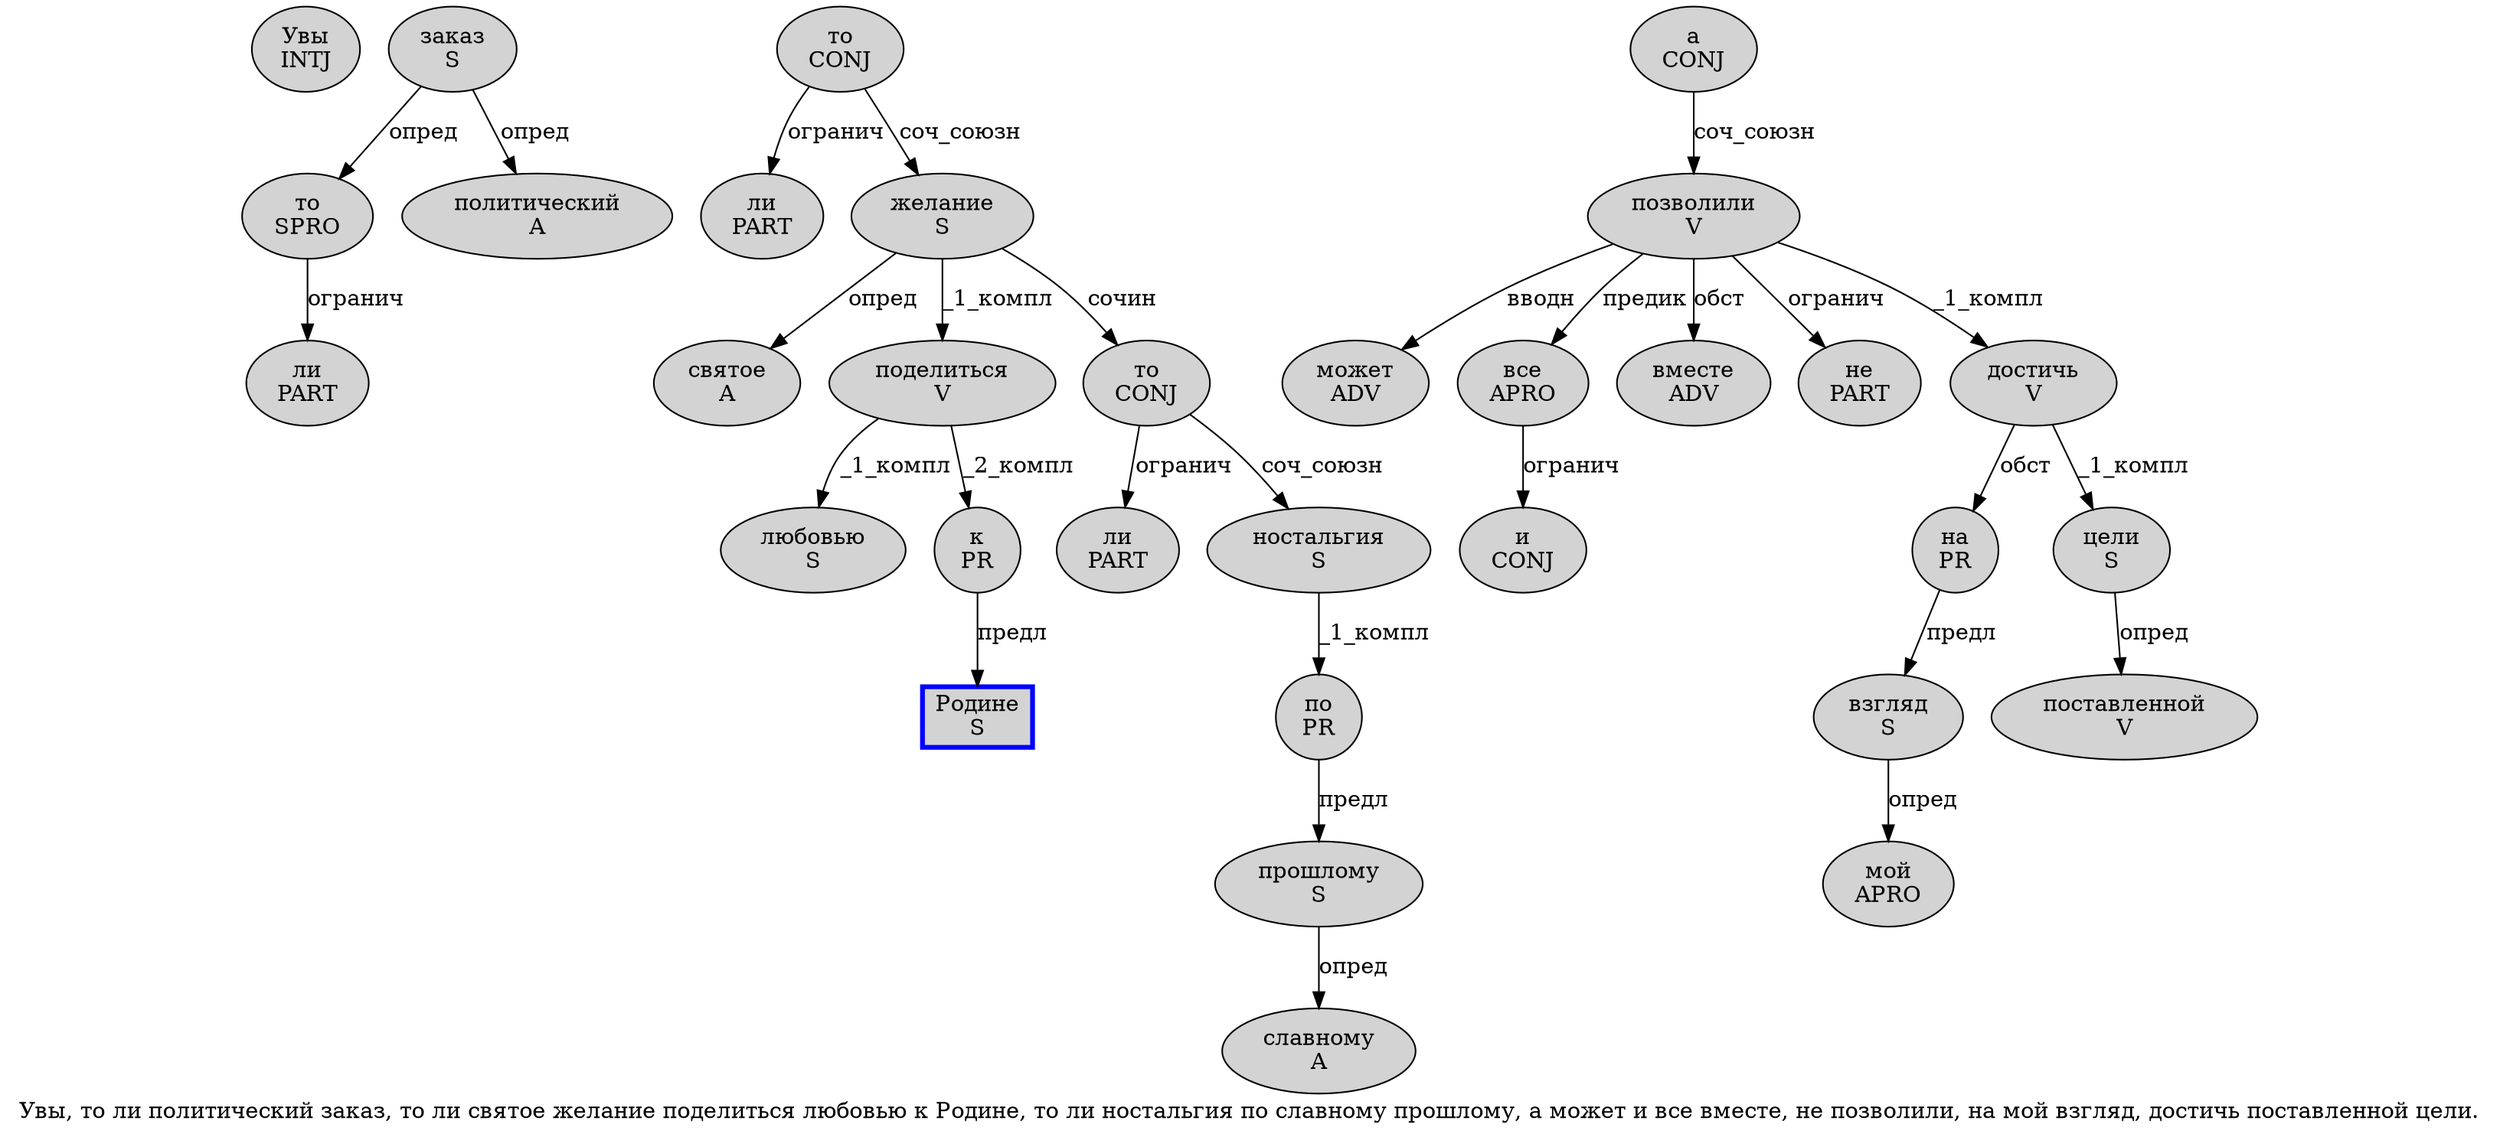 digraph SENTENCE_3593 {
	graph [label="Увы, то ли политический заказ, то ли святое желание поделиться любовью к Родине, то ли ностальгия по славному прошлому, а может и все вместе, не позволили, на мой взгляд, достичь поставленной цели."]
	node [style=filled]
		0 [label="Увы
INTJ" color="" fillcolor=lightgray penwidth=1 shape=ellipse]
		2 [label="то
SPRO" color="" fillcolor=lightgray penwidth=1 shape=ellipse]
		3 [label="ли
PART" color="" fillcolor=lightgray penwidth=1 shape=ellipse]
		4 [label="политический
A" color="" fillcolor=lightgray penwidth=1 shape=ellipse]
		5 [label="заказ
S" color="" fillcolor=lightgray penwidth=1 shape=ellipse]
		7 [label="то
CONJ" color="" fillcolor=lightgray penwidth=1 shape=ellipse]
		8 [label="ли
PART" color="" fillcolor=lightgray penwidth=1 shape=ellipse]
		9 [label="святое
A" color="" fillcolor=lightgray penwidth=1 shape=ellipse]
		10 [label="желание
S" color="" fillcolor=lightgray penwidth=1 shape=ellipse]
		11 [label="поделиться
V" color="" fillcolor=lightgray penwidth=1 shape=ellipse]
		12 [label="любовью
S" color="" fillcolor=lightgray penwidth=1 shape=ellipse]
		13 [label="к
PR" color="" fillcolor=lightgray penwidth=1 shape=ellipse]
		14 [label="Родине
S" color=blue fillcolor=lightgray penwidth=3 shape=box]
		16 [label="то
CONJ" color="" fillcolor=lightgray penwidth=1 shape=ellipse]
		17 [label="ли
PART" color="" fillcolor=lightgray penwidth=1 shape=ellipse]
		18 [label="ностальгия
S" color="" fillcolor=lightgray penwidth=1 shape=ellipse]
		19 [label="по
PR" color="" fillcolor=lightgray penwidth=1 shape=ellipse]
		20 [label="славному
A" color="" fillcolor=lightgray penwidth=1 shape=ellipse]
		21 [label="прошлому
S" color="" fillcolor=lightgray penwidth=1 shape=ellipse]
		23 [label="а
CONJ" color="" fillcolor=lightgray penwidth=1 shape=ellipse]
		24 [label="может
ADV" color="" fillcolor=lightgray penwidth=1 shape=ellipse]
		25 [label="и
CONJ" color="" fillcolor=lightgray penwidth=1 shape=ellipse]
		26 [label="все
APRO" color="" fillcolor=lightgray penwidth=1 shape=ellipse]
		27 [label="вместе
ADV" color="" fillcolor=lightgray penwidth=1 shape=ellipse]
		29 [label="не
PART" color="" fillcolor=lightgray penwidth=1 shape=ellipse]
		30 [label="позволили
V" color="" fillcolor=lightgray penwidth=1 shape=ellipse]
		32 [label="на
PR" color="" fillcolor=lightgray penwidth=1 shape=ellipse]
		33 [label="мой
APRO" color="" fillcolor=lightgray penwidth=1 shape=ellipse]
		34 [label="взгляд
S" color="" fillcolor=lightgray penwidth=1 shape=ellipse]
		36 [label="достичь
V" color="" fillcolor=lightgray penwidth=1 shape=ellipse]
		37 [label="поставленной
V" color="" fillcolor=lightgray penwidth=1 shape=ellipse]
		38 [label="цели
S" color="" fillcolor=lightgray penwidth=1 shape=ellipse]
			34 -> 33 [label="опред"]
			26 -> 25 [label="огранич"]
			10 -> 9 [label="опред"]
			10 -> 11 [label="_1_компл"]
			10 -> 16 [label="сочин"]
			23 -> 30 [label="соч_союзн"]
			18 -> 19 [label="_1_компл"]
			19 -> 21 [label="предл"]
			5 -> 2 [label="опред"]
			5 -> 4 [label="опред"]
			30 -> 24 [label="вводн"]
			30 -> 26 [label="предик"]
			30 -> 27 [label="обст"]
			30 -> 29 [label="огранич"]
			30 -> 36 [label="_1_компл"]
			2 -> 3 [label="огранич"]
			32 -> 34 [label="предл"]
			16 -> 17 [label="огранич"]
			16 -> 18 [label="соч_союзн"]
			13 -> 14 [label="предл"]
			21 -> 20 [label="опред"]
			11 -> 12 [label="_1_компл"]
			11 -> 13 [label="_2_компл"]
			36 -> 32 [label="обст"]
			36 -> 38 [label="_1_компл"]
			7 -> 8 [label="огранич"]
			7 -> 10 [label="соч_союзн"]
			38 -> 37 [label="опред"]
}